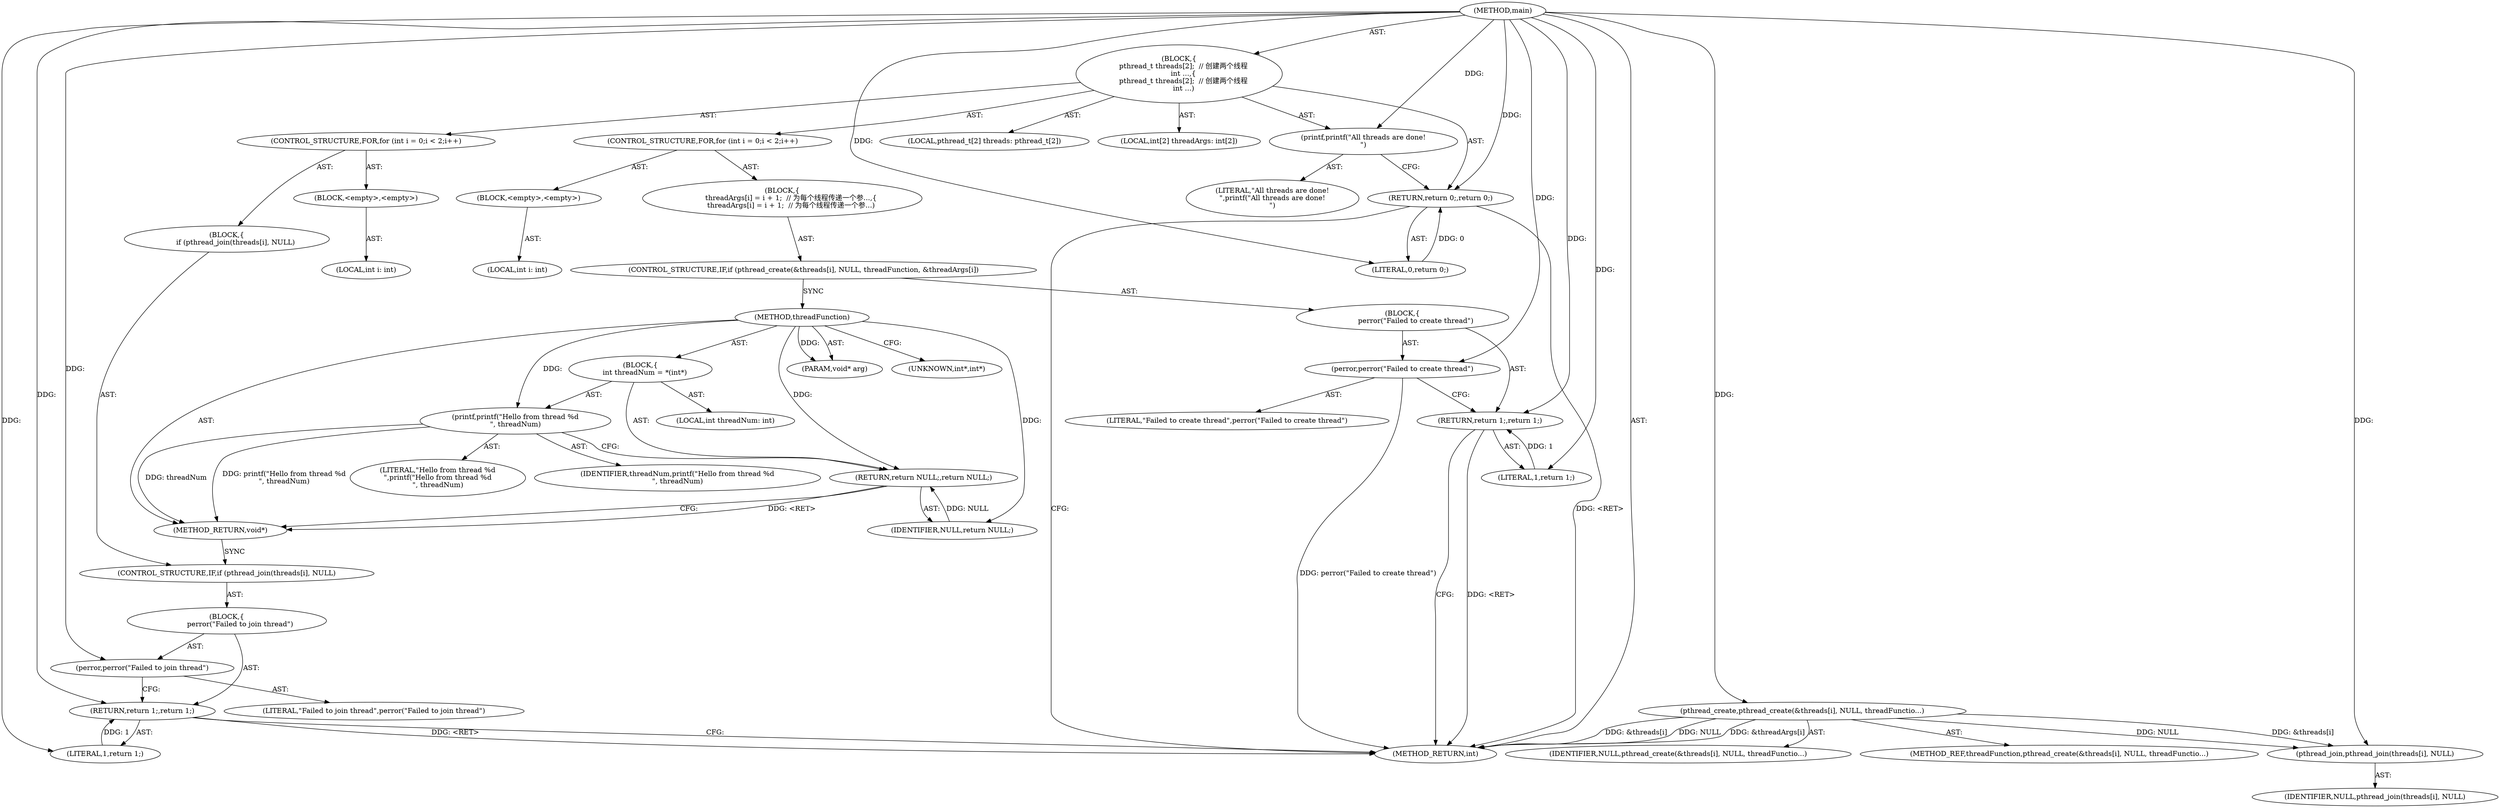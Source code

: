 digraph G {
    111669149698 [label = "(METHOD,main)";];
    25769803778 [label = "(BLOCK,{\n    pthread_t threads[2];  // 创建两个线程\n    int ...,{\n    pthread_t threads[2];  // 创建两个线程\n    int ...)";];
    94489280513 [label = "(LOCAL,pthread_t[2] threads: pthread_t[2])";];
    94489280514 [label = "(LOCAL,int[2] threadArgs: int[2])";];
    47244640256 [label = "(CONTROL_STRUCTURE,FOR,for (int i = 0;i &lt; 2;i++)";];
    25769803779 [label = "(BLOCK,&lt;empty&gt;,&lt;empty&gt;)";];
    94489280515 [label = "(LOCAL,int i: int)";];
    25769803780 [label = "(BLOCK,{\n        threadArgs[i] = i + 1;  // 为每个线程传递一个参...,{\n        threadArgs[i] = i + 1;  // 为每个线程传递一个参...)";];
    47244640257 [label = "(CONTROL_STRUCTURE,IF,if (pthread_create(&amp;threads[i], NULL, threadFunction, &amp;threadArgs[i])";];
    30064771087 [label = "(pthread_create,pthread_create(&amp;threads[i], NULL, threadFunctio...)";];
    68719476750 [label = "(IDENTIFIER,NULL,pthread_create(&amp;threads[i], NULL, threadFunctio...)";];
    124554051584 [label = "(METHOD_REF,threadFunction,pthread_create(&amp;threads[i], NULL, threadFunctio...)";];
    25769803781 [label = "(BLOCK,{\n            perror(&quot;Failed to create thread&quot;)";];
    30064771092 [label = "(perror,perror(&quot;Failed to create thread&quot;)";];
    90194313223 [label = "(LITERAL,&quot;Failed to create thread&quot;,perror(&quot;Failed to create thread&quot;)";];
    146028888065 [label = "(RETURN,return 1;,return 1;)";];
    90194313224 [label = "(LITERAL,1,return 1;)";];
    47244640258 [label = "(CONTROL_STRUCTURE,FOR,for (int i = 0;i &lt; 2;i++)";];
    25769803782 [label = "(BLOCK,&lt;empty&gt;,&lt;empty&gt;)";];
    94489280516 [label = "(LOCAL,int i: int)";];
    25769803783 [label = "(BLOCK,{\n        if (pthread_join(threads[i], NULL)";];
    47244640259 [label = "(CONTROL_STRUCTURE,IF,if (pthread_join(threads[i], NULL)";];
    30064771097 [label = "(pthread_join,pthread_join(threads[i], NULL)";];
    68719476758 [label = "(IDENTIFIER,NULL,pthread_join(threads[i], NULL)";];
    25769803784 [label = "(BLOCK,{\n            perror(&quot;Failed to join thread&quot;)";];
    30064771099 [label = "(perror,perror(&quot;Failed to join thread&quot;)";];
    90194313228 [label = "(LITERAL,&quot;Failed to join thread&quot;,perror(&quot;Failed to join thread&quot;)";];
    146028888066 [label = "(RETURN,return 1;,return 1;)";];
    90194313229 [label = "(LITERAL,1,return 1;)";];
    30064771100 [label = "(printf,printf(&quot;All threads are done!\n&quot;)";];
    90194313230 [label = "(LITERAL,&quot;All threads are done!\n&quot;,printf(&quot;All threads are done!\n&quot;)";];
    146028888067 [label = "(RETURN,return 0;,return 0;)";];
    90194313231 [label = "(LITERAL,0,return 0;)";];
    128849018881 [label = "(METHOD_RETURN,int)";];
    111669149697 [label = "(METHOD,threadFunction)";];
    115964116992 [label = "(PARAM,void* arg)";];
    25769803777 [label = "(BLOCK,{\n    int threadNum = *(int*)";];
    94489280512 [label = "(LOCAL,int threadNum: int)";];
    184683593728 [label = "(UNKNOWN,int*,int*)";];
    30064771075 [label = "(printf,printf(&quot;Hello from thread %d\n&quot;, threadNum)";];
    90194313216 [label = "(LITERAL,&quot;Hello from thread %d\n&quot;,printf(&quot;Hello from thread %d\n&quot;, threadNum)";];
    68719476738 [label = "(IDENTIFIER,threadNum,printf(&quot;Hello from thread %d\n&quot;, threadNum)";];
    146028888064 [label = "(RETURN,return NULL;,return NULL;)";];
    68719476739 [label = "(IDENTIFIER,NULL,return NULL;)";];
    128849018880 [label = "(METHOD_RETURN,void*)";];
    111669149698 -> 25769803778 [label = "AST: ";];
    111669149698 -> 128849018881 [label = "AST: ";];
    25769803778 -> 94489280513 [label = "AST: ";];
    25769803778 -> 94489280514 [label = "AST: ";];
    25769803778 -> 47244640256 [label = "AST: ";];
    25769803778 -> 47244640258 [label = "AST: ";];
    25769803778 -> 30064771100 [label = "AST: ";];
    25769803778 -> 146028888067 [label = "AST: ";];
    47244640256 -> 25769803779 [label = "AST: ";];
    47244640256 -> 25769803780 [label = "AST: ";];
    25769803779 -> 94489280515 [label = "AST: ";];
    25769803780 -> 47244640257 [label = "AST: ";];
    47244640257 -> 25769803781 [label = "AST: ";];
    30064771087 -> 68719476750 [label = "AST: ";];
    30064771087 -> 124554051584 [label = "AST: ";];
    25769803781 -> 30064771092 [label = "AST: ";];
    25769803781 -> 146028888065 [label = "AST: ";];
    30064771092 -> 90194313223 [label = "AST: ";];
    146028888065 -> 90194313224 [label = "AST: ";];
    47244640258 -> 25769803782 [label = "AST: ";];
    47244640258 -> 25769803783 [label = "AST: ";];
    25769803782 -> 94489280516 [label = "AST: ";];
    25769803783 -> 47244640259 [label = "AST: ";];
    47244640259 -> 25769803784 [label = "AST: ";];
    30064771097 -> 68719476758 [label = "AST: ";];
    25769803784 -> 30064771099 [label = "AST: ";];
    25769803784 -> 146028888066 [label = "AST: ";];
    30064771099 -> 90194313228 [label = "AST: ";];
    146028888066 -> 90194313229 [label = "AST: ";];
    30064771100 -> 90194313230 [label = "AST: ";];
    146028888067 -> 90194313231 [label = "AST: ";];
    30064771100 -> 146028888067 [label = "CFG: ";];
    146028888067 -> 128849018881 [label = "CFG: ";];
    146028888067 -> 128849018881 [label = "DDG: &lt;RET&gt;";];
    30064771092 -> 146028888065 [label = "CFG: ";];
    146028888065 -> 128849018881 [label = "CFG: ";];
    146028888065 -> 128849018881 [label = "DDG: &lt;RET&gt;";];
    30064771099 -> 146028888066 [label = "CFG: ";];
    146028888066 -> 128849018881 [label = "CFG: ";];
    146028888066 -> 128849018881 [label = "DDG: &lt;RET&gt;";];
    30064771087 -> 128849018881 [label = "DDG: &amp;threads[i]";];
    30064771087 -> 128849018881 [label = "DDG: NULL";];
    30064771087 -> 128849018881 [label = "DDG: &amp;threadArgs[i]";];
    30064771092 -> 128849018881 [label = "DDG: perror(&quot;Failed to create thread&quot;)";];
    90194313231 -> 146028888067 [label = "DDG: 0";];
    111669149698 -> 146028888067 [label = "DDG: ";];
    111669149698 -> 30064771100 [label = "DDG: ";];
    111669149698 -> 90194313231 [label = "DDG: ";];
    90194313224 -> 146028888065 [label = "DDG: 1";];
    111669149698 -> 146028888065 [label = "DDG: ";];
    90194313229 -> 146028888066 [label = "DDG: 1";];
    111669149698 -> 146028888066 [label = "DDG: ";];
    111669149698 -> 30064771087 [label = "DDG: ";];
    111669149698 -> 30064771092 [label = "DDG: ";];
    111669149698 -> 90194313224 [label = "DDG: ";];
    30064771087 -> 30064771097 [label = "DDG: &amp;threads[i]";];
    30064771087 -> 30064771097 [label = "DDG: NULL";];
    111669149698 -> 30064771097 [label = "DDG: ";];
    111669149698 -> 30064771099 [label = "DDG: ";];
    111669149698 -> 90194313229 [label = "DDG: ";];
    111669149697 -> 115964116992 [label = "AST: ";];
    111669149697 -> 115964116992 [label = "DDG: ";];
    111669149697 -> 25769803777 [label = "AST: ";];
    111669149697 -> 128849018880 [label = "AST: ";];
    25769803777 -> 94489280512 [label = "AST: ";];
    25769803777 -> 30064771075 [label = "AST: ";];
    25769803777 -> 146028888064 [label = "AST: ";];
    30064771075 -> 90194313216 [label = "AST: ";];
    30064771075 -> 68719476738 [label = "AST: ";];
    146028888064 -> 68719476739 [label = "AST: ";];
    30064771075 -> 146028888064 [label = "CFG: ";];
    146028888064 -> 128849018880 [label = "CFG: ";];
    146028888064 -> 128849018880 [label = "DDG: &lt;RET&gt;";];
    111669149697 -> 184683593728 [label = "CFG: ";];
    30064771075 -> 128849018880 [label = "DDG: threadNum";];
    30064771075 -> 128849018880 [label = "DDG: printf(&quot;Hello from thread %d\n&quot;, threadNum)";];
    68719476739 -> 146028888064 [label = "DDG: NULL";];
    111669149697 -> 146028888064 [label = "DDG: ";];
    111669149697 -> 30064771075 [label = "DDG: ";];
    111669149697 -> 68719476739 [label = "DDG: ";];
    47244640257 -> 111669149697 [label = SYNC;];
    128849018880 -> 47244640259 [label = SYNC;];
}